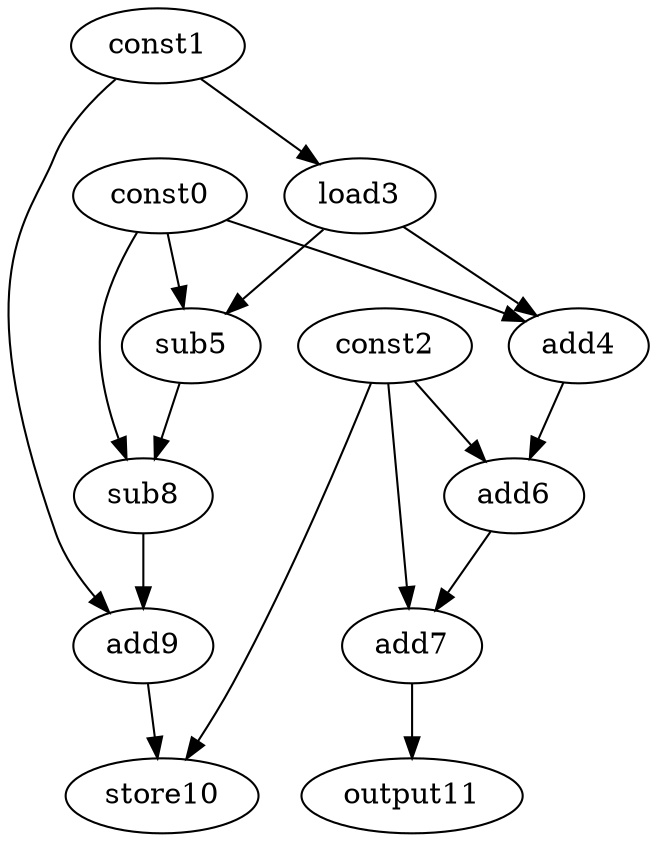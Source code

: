 digraph G { 
const0[opcode=const]; 
const1[opcode=const]; 
const2[opcode=const]; 
load3[opcode=load]; 
add4[opcode=add]; 
sub5[opcode=sub]; 
add6[opcode=add]; 
add7[opcode=add]; 
sub8[opcode=sub]; 
add9[opcode=add]; 
store10[opcode=store]; 
output11[opcode=output]; 
const1->load3[operand=0];
const0->add4[operand=0];
load3->add4[operand=1];
const0->sub5[operand=0];
load3->sub5[operand=1];
const2->add6[operand=0];
add4->add6[operand=1];
const0->sub8[operand=0];
sub5->sub8[operand=1];
const2->add7[operand=0];
add6->add7[operand=1];
sub8->add9[operand=0];
const1->add9[operand=1];
add9->store10[operand=0];
const2->store10[operand=1];
add7->output11[operand=0];
}
